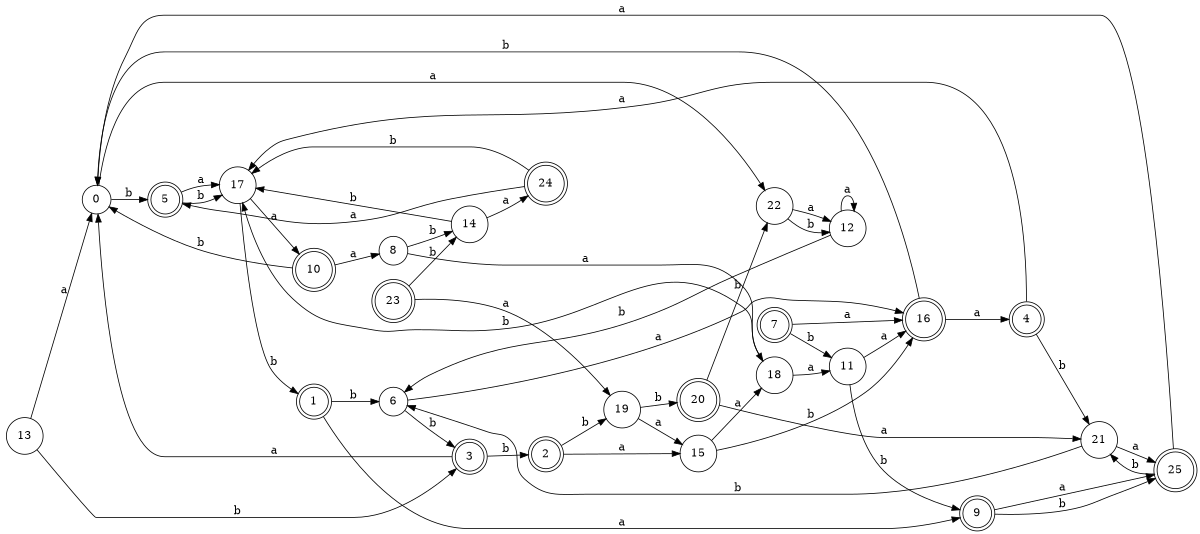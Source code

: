 digraph n21_4 {
__start0 [label="" shape="none"];

rankdir=LR;
size="8,5";

s0 [style="filled", color="black", fillcolor="white" shape="circle", label="0"];
s1 [style="rounded,filled", color="black", fillcolor="white" shape="doublecircle", label="1"];
s2 [style="rounded,filled", color="black", fillcolor="white" shape="doublecircle", label="2"];
s3 [style="rounded,filled", color="black", fillcolor="white" shape="doublecircle", label="3"];
s4 [style="rounded,filled", color="black", fillcolor="white" shape="doublecircle", label="4"];
s5 [style="rounded,filled", color="black", fillcolor="white" shape="doublecircle", label="5"];
s6 [style="filled", color="black", fillcolor="white" shape="circle", label="6"];
s7 [style="rounded,filled", color="black", fillcolor="white" shape="doublecircle", label="7"];
s8 [style="filled", color="black", fillcolor="white" shape="circle", label="8"];
s9 [style="rounded,filled", color="black", fillcolor="white" shape="doublecircle", label="9"];
s10 [style="rounded,filled", color="black", fillcolor="white" shape="doublecircle", label="10"];
s11 [style="filled", color="black", fillcolor="white" shape="circle", label="11"];
s12 [style="filled", color="black", fillcolor="white" shape="circle", label="12"];
s13 [style="filled", color="black", fillcolor="white" shape="circle", label="13"];
s14 [style="filled", color="black", fillcolor="white" shape="circle", label="14"];
s15 [style="filled", color="black", fillcolor="white" shape="circle", label="15"];
s16 [style="rounded,filled", color="black", fillcolor="white" shape="doublecircle", label="16"];
s17 [style="filled", color="black", fillcolor="white" shape="circle", label="17"];
s18 [style="filled", color="black", fillcolor="white" shape="circle", label="18"];
s19 [style="filled", color="black", fillcolor="white" shape="circle", label="19"];
s20 [style="rounded,filled", color="black", fillcolor="white" shape="doublecircle", label="20"];
s21 [style="filled", color="black", fillcolor="white" shape="circle", label="21"];
s22 [style="filled", color="black", fillcolor="white" shape="circle", label="22"];
s23 [style="rounded,filled", color="black", fillcolor="white" shape="doublecircle", label="23"];
s24 [style="rounded,filled", color="black", fillcolor="white" shape="doublecircle", label="24"];
s25 [style="rounded,filled", color="black", fillcolor="white" shape="doublecircle", label="25"];
s0 -> s22 [label="a"];
s0 -> s5 [label="b"];
s1 -> s9 [label="a"];
s1 -> s6 [label="b"];
s2 -> s15 [label="a"];
s2 -> s19 [label="b"];
s3 -> s0 [label="a"];
s3 -> s2 [label="b"];
s4 -> s17 [label="a"];
s4 -> s21 [label="b"];
s5 -> s17 [label="a"];
s5 -> s17 [label="b"];
s6 -> s16 [label="a"];
s6 -> s3 [label="b"];
s7 -> s16 [label="a"];
s7 -> s11 [label="b"];
s8 -> s18 [label="a"];
s8 -> s14 [label="b"];
s9 -> s25 [label="a"];
s9 -> s25 [label="b"];
s10 -> s8 [label="a"];
s10 -> s0 [label="b"];
s11 -> s16 [label="a"];
s11 -> s9 [label="b"];
s12 -> s12 [label="a"];
s12 -> s6 [label="b"];
s13 -> s0 [label="a"];
s13 -> s3 [label="b"];
s14 -> s24 [label="a"];
s14 -> s17 [label="b"];
s15 -> s18 [label="a"];
s15 -> s16 [label="b"];
s16 -> s4 [label="a"];
s16 -> s0 [label="b"];
s17 -> s10 [label="a"];
s17 -> s1 [label="b"];
s18 -> s11 [label="a"];
s18 -> s17 [label="b"];
s19 -> s15 [label="a"];
s19 -> s20 [label="b"];
s20 -> s21 [label="a"];
s20 -> s22 [label="b"];
s21 -> s25 [label="a"];
s21 -> s6 [label="b"];
s22 -> s12 [label="a"];
s22 -> s12 [label="b"];
s23 -> s19 [label="a"];
s23 -> s14 [label="b"];
s24 -> s5 [label="a"];
s24 -> s17 [label="b"];
s25 -> s0 [label="a"];
s25 -> s21 [label="b"];

}